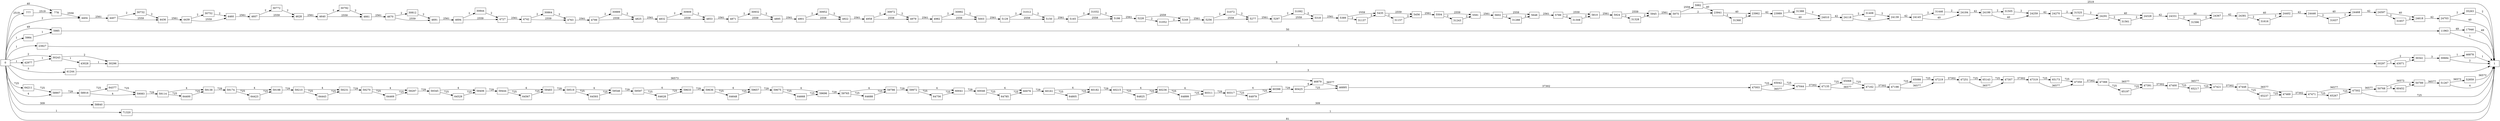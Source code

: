 digraph {
	graph [rankdir=LR]
	node [shape=rectangle]
	777 -> 778 [label=2519]
	778 -> 4404 [label=2559]
	4404 -> 4407 [label=2561]
	4407 -> 4436 [label=2559]
	4407 -> 30732 [label=2]
	4436 -> 4439 [label=2561]
	4439 -> 4460 [label=2559]
	4439 -> 30752 [label=2]
	4460 -> 4607 [label=2561]
	4607 -> 4628 [label=2559]
	4607 -> 30772 [label=2]
	4628 -> 4640 [label=2561]
	4640 -> 4661 [label=2559]
	4640 -> 30792 [label=2]
	4661 -> 4670 [label=2561]
	4670 -> 4691 [label=2559]
	4670 -> 30812 [label=2]
	4691 -> 4694 [label=2561]
	4694 -> 4727 [label=2559]
	4694 -> 30844 [label=2]
	4727 -> 4742 [label=2561]
	4742 -> 4763 [label=2559]
	4742 -> 30864 [label=2]
	4763 -> 4799 [label=2561]
	4799 -> 4825 [label=2559]
	4799 -> 30889 [label=2]
	4825 -> 4832 [label=2561]
	4832 -> 4853 [label=2559]
	4832 -> 30909 [label=2]
	4853 -> 4871 [label=2561]
	4871 -> 4895 [label=2559]
	4871 -> 30932 [label=2]
	4895 -> 4901 [label=2561]
	4901 -> 4922 [label=2559]
	4901 -> 30952 [label=2]
	4922 -> 4958 [label=2561]
	4958 -> 4979 [label=2559]
	4958 -> 30972 [label=2]
	4979 -> 4982 [label=2561]
	4982 -> 5003 [label=2559]
	4982 -> 30992 [label=2]
	5003 -> 5129 [label=2561]
	5129 -> 5150 [label=2559]
	5129 -> 31012 [label=2]
	5150 -> 5165 [label=2561]
	5165 -> 5186 [label=2559]
	5165 -> 31032 [label=2]
	5186 -> 5228 [label=2561]
	5228 -> 5249 [label=2559]
	5228 -> 31052 [label=2]
	5249 -> 5256 [label=2561]
	5256 -> 5277 [label=2559]
	5256 -> 31072 [label=2]
	5277 -> 5297 [label=2561]
	5297 -> 5318 [label=2559]
	5297 -> 31092 [label=2]
	5318 -> 5389 [label=2561]
	5389 -> 5435 [label=2559]
	5389 -> 31137 [label=2]
	5435 -> 5456 [label=2559]
	5435 -> 31157 [label=2]
	5456 -> 5504 [label=2561]
	5504 -> 5591 [label=2559]
	5504 -> 31243 [label=2]
	5591 -> 5602 [label=2561]
	5602 -> 5648 [label=2559]
	5602 -> 31288 [label=2]
	5648 -> 5789 [label=2561]
	5789 -> 5810 [label=2559]
	5789 -> 31308 [label=2]
	5810 -> 5924 [label=2561]
	5924 -> 5945 [label=2559]
	5924 -> 31328 [label=2]
	5945 -> 5975 [label=2561]
	5975 -> 5982 [label=2559]
	5975 -> 23941 [label=2]
	5982 -> 1 [label=2519]
	5982 -> 23941 [label=40]
	5984 -> 5985 [label=1]
	5985 -> 11963 [label=50]
	11963 -> 1 [label=1]
	11963 -> 17946 [label=49]
	17946 -> 1 [label=49]
	23927 -> 1 [label=1]
	23941 -> 23962 [label=40]
	23941 -> 31368 [label=2]
	23962 -> 23989 [label=42]
	23989 -> 24010 [label=40]
	23989 -> 31388 [label=2]
	24010 -> 24118 [label=42]
	24118 -> 24139 [label=40]
	24118 -> 31408 [label=2]
	24139 -> 24145 [label=42]
	24145 -> 24184 [label=40]
	24145 -> 31446 [label=2]
	24184 -> 24199 [label=42]
	24199 -> 24259 [label=40]
	24199 -> 31505 [label=2]
	24259 -> 24270 [label=42]
	24270 -> 24291 [label=40]
	24270 -> 31525 [label=2]
	24291 -> 24328 [label=40]
	24291 -> 31561 [label=2]
	24328 -> 24331 [label=42]
	24331 -> 24367 [label=40]
	24331 -> 31596 [label=2]
	24367 -> 24381 [label=42]
	24381 -> 24402 [label=40]
	24381 -> 31616 [label=2]
	24402 -> 24446 [label=42]
	24446 -> 24468 [label=40]
	24446 -> 31637 [label=2]
	24468 -> 24597 [label=42]
	24597 -> 24618 [label=40]
	24597 -> 31657 [label=2]
	24618 -> 24703 [label=42]
	24703 -> 1 [label=40]
	24703 -> 35263 [label=2]
	30243 -> 30296 [label=2]
	30243 -> 43028 [label=1]
	30296 -> 30297 [label=3]
	30297 -> 30341 [label=2]
	30297 -> 43071 [label=1]
	30341 -> 30684 [label=3]
	30684 -> 1 [label=2]
	30684 -> 46878 [label=1]
	30732 -> 4436 [label=2]
	30752 -> 4460 [label=2]
	30772 -> 4628 [label=2]
	30792 -> 4661 [label=2]
	30812 -> 4691 [label=2]
	30844 -> 4727 [label=2]
	30864 -> 4763 [label=2]
	30889 -> 4825 [label=2]
	30909 -> 4853 [label=2]
	30932 -> 4895 [label=2]
	30952 -> 4922 [label=2]
	30972 -> 4979 [label=2]
	30992 -> 5003 [label=2]
	31012 -> 5150 [label=2]
	31032 -> 5186 [label=2]
	31052 -> 5249 [label=2]
	31072 -> 5277 [label=2]
	31092 -> 5318 [label=2]
	31137 -> 5435 [label=2]
	31157 -> 5456 [label=2]
	31243 -> 5591 [label=2]
	31288 -> 5648 [label=2]
	31308 -> 5810 [label=2]
	31328 -> 5945 [label=2]
	31368 -> 23962 [label=2]
	31388 -> 24010 [label=2]
	31408 -> 24139 [label=2]
	31446 -> 24184 [label=2]
	31505 -> 24259 [label=2]
	31525 -> 24291 [label=2]
	31561 -> 24328 [label=2]
	31596 -> 24367 [label=2]
	31616 -> 24402 [label=2]
	31637 -> 24468 [label=2]
	31657 -> 24618 [label=2]
	35263 -> 1 [label=2]
	41244 -> 1 [label=3]
	42977 -> 30243 [label=1]
	43028 -> 30296 [label=1]
	43071 -> 30341 [label=1]
	46878 -> 1 [label=1]
	46879 -> 46895 [label=36577]
	46895 -> 47003 [label=37302]
	47003 -> 47044 [label=36577]
	47003 -> 65042 [label=725]
	47044 -> 47135 [label=37302]
	47135 -> 47162 [label=36577]
	47135 -> 65068 [label=725]
	47162 -> 47198 [label=37302]
	47198 -> 47219 [label=36577]
	47198 -> 65088 [label=725]
	47219 -> 47251 [label=37302]
	47251 -> 47307 [label=36577]
	47251 -> 65143 [label=725]
	47307 -> 47319 [label=37302]
	47319 -> 47350 [label=36577]
	47319 -> 65173 [label=725]
	47350 -> 47366 [label=37302]
	47366 -> 47391 [label=36577]
	47366 -> 65197 [label=725]
	47391 -> 47400 [label=37302]
	47400 -> 47421 [label=36577]
	47400 -> 65217 [label=725]
	47421 -> 47448 [label=37302]
	47448 -> 47469 [label=36577]
	47448 -> 65237 [label=725]
	47469 -> 47471 [label=37302]
	47471 -> 47502 [label=36577]
	47471 -> 65267 [label=725]
	47502 -> 50768 [label=36577]
	47502 -> 1 [label=725]
	50768 -> 50789 [label=36573]
	50768 -> 60452 [label=4]
	50789 -> 51267 [label=36577]
	51267 -> 1 [label=4]
	51267 -> 52859 [label=36573]
	52859 -> 1 [label=36573]
	58840 -> 1 [label=309]
	58907 -> 58916 [label=729]
	58916 -> 59083 [label=4]
	58916 -> 64377 [label=725]
	59083 -> 59114 [label=729]
	59114 -> 59138 [label=4]
	59114 -> 64400 [label=725]
	59138 -> 59174 [label=729]
	59174 -> 59198 [label=4]
	59174 -> 64423 [label=725]
	59198 -> 59210 [label=729]
	59210 -> 59231 [label=4]
	59210 -> 64443 [label=725]
	59231 -> 59270 [label=729]
	59270 -> 59297 [label=4]
	59270 -> 64469 [label=725]
	59297 -> 59345 [label=729]
	59345 -> 59406 [label=4]
	59345 -> 64529 [label=725]
	59406 -> 59444 [label=729]
	59444 -> 59483 [label=4]
	59444 -> 64567 [label=725]
	59483 -> 59519 [label=729]
	59519 -> 59546 [label=4]
	59519 -> 64593 [label=725]
	59546 -> 59597 [label=729]
	59597 -> 59633 [label=4]
	59597 -> 64628 [label=725]
	59633 -> 59636 [label=729]
	59636 -> 59657 [label=4]
	59636 -> 64648 [label=725]
	59657 -> 59675 [label=729]
	59675 -> 59696 [label=4]
	59675 -> 64668 [label=725]
	59696 -> 59765 [label=729]
	59765 -> 59786 [label=4]
	59765 -> 64688 [label=725]
	59786 -> 59972 [label=729]
	59972 -> 60041 [label=4]
	59972 -> 64756 [label=725]
	60041 -> 60046 [label=729]
	60046 -> 60076 [label=4]
	60046 -> 64785 [label=725]
	60076 -> 60161 [label=729]
	60161 -> 60182 [label=4]
	60161 -> 64805 [label=725]
	60182 -> 60215 [label=729]
	60215 -> 60236 [label=4]
	60215 -> 64825 [label=725]
	60236 -> 60311 [label=4]
	60236 -> 64899 [label=725]
	60311 -> 60317 [label=729]
	60317 -> 60398 [label=4]
	60317 -> 64979 [label=725]
	60398 -> 60425 [label=729]
	60425 -> 46879 [label=4]
	60425 -> 46895 [label=725]
	60452 -> 50789 [label=4]
	64211 -> 58907 [label=725]
	64377 -> 59083 [label=725]
	64400 -> 59138 [label=725]
	64423 -> 59198 [label=725]
	64443 -> 59231 [label=725]
	64469 -> 59297 [label=725]
	64529 -> 59406 [label=725]
	64567 -> 59483 [label=725]
	64593 -> 59546 [label=725]
	64628 -> 59633 [label=725]
	64648 -> 59657 [label=725]
	64668 -> 59696 [label=725]
	64688 -> 59786 [label=725]
	64756 -> 60041 [label=725]
	64785 -> 60076 [label=725]
	64805 -> 60182 [label=725]
	64825 -> 60236 [label=725]
	64899 -> 60311 [label=725]
	64979 -> 60398 [label=725]
	65042 -> 47044 [label=725]
	65068 -> 47162 [label=725]
	65088 -> 47219 [label=725]
	65143 -> 47307 [label=725]
	65173 -> 47350 [label=725]
	65197 -> 47391 [label=725]
	65217 -> 47421 [label=725]
	65237 -> 47469 [label=725]
	65267 -> 47502 [label=725]
	71320 -> 1 [label=1]
	0 -> 5985 [label=49]
	0 -> 778 [label=40]
	0 -> 46879 [label=36573]
	0 -> 777 [label=2519]
	0 -> 5984 [label=1]
	0 -> 1 [label=81]
	0 -> 23927 [label=1]
	0 -> 30243 [label=2]
	0 -> 4404 [label=2]
	0 -> 41244 [label=3]
	0 -> 42977 [label=1]
	0 -> 58840 [label=309]
	0 -> 58907 [label=4]
	0 -> 64211 [label=725]
	0 -> 71320 [label=1]
}
